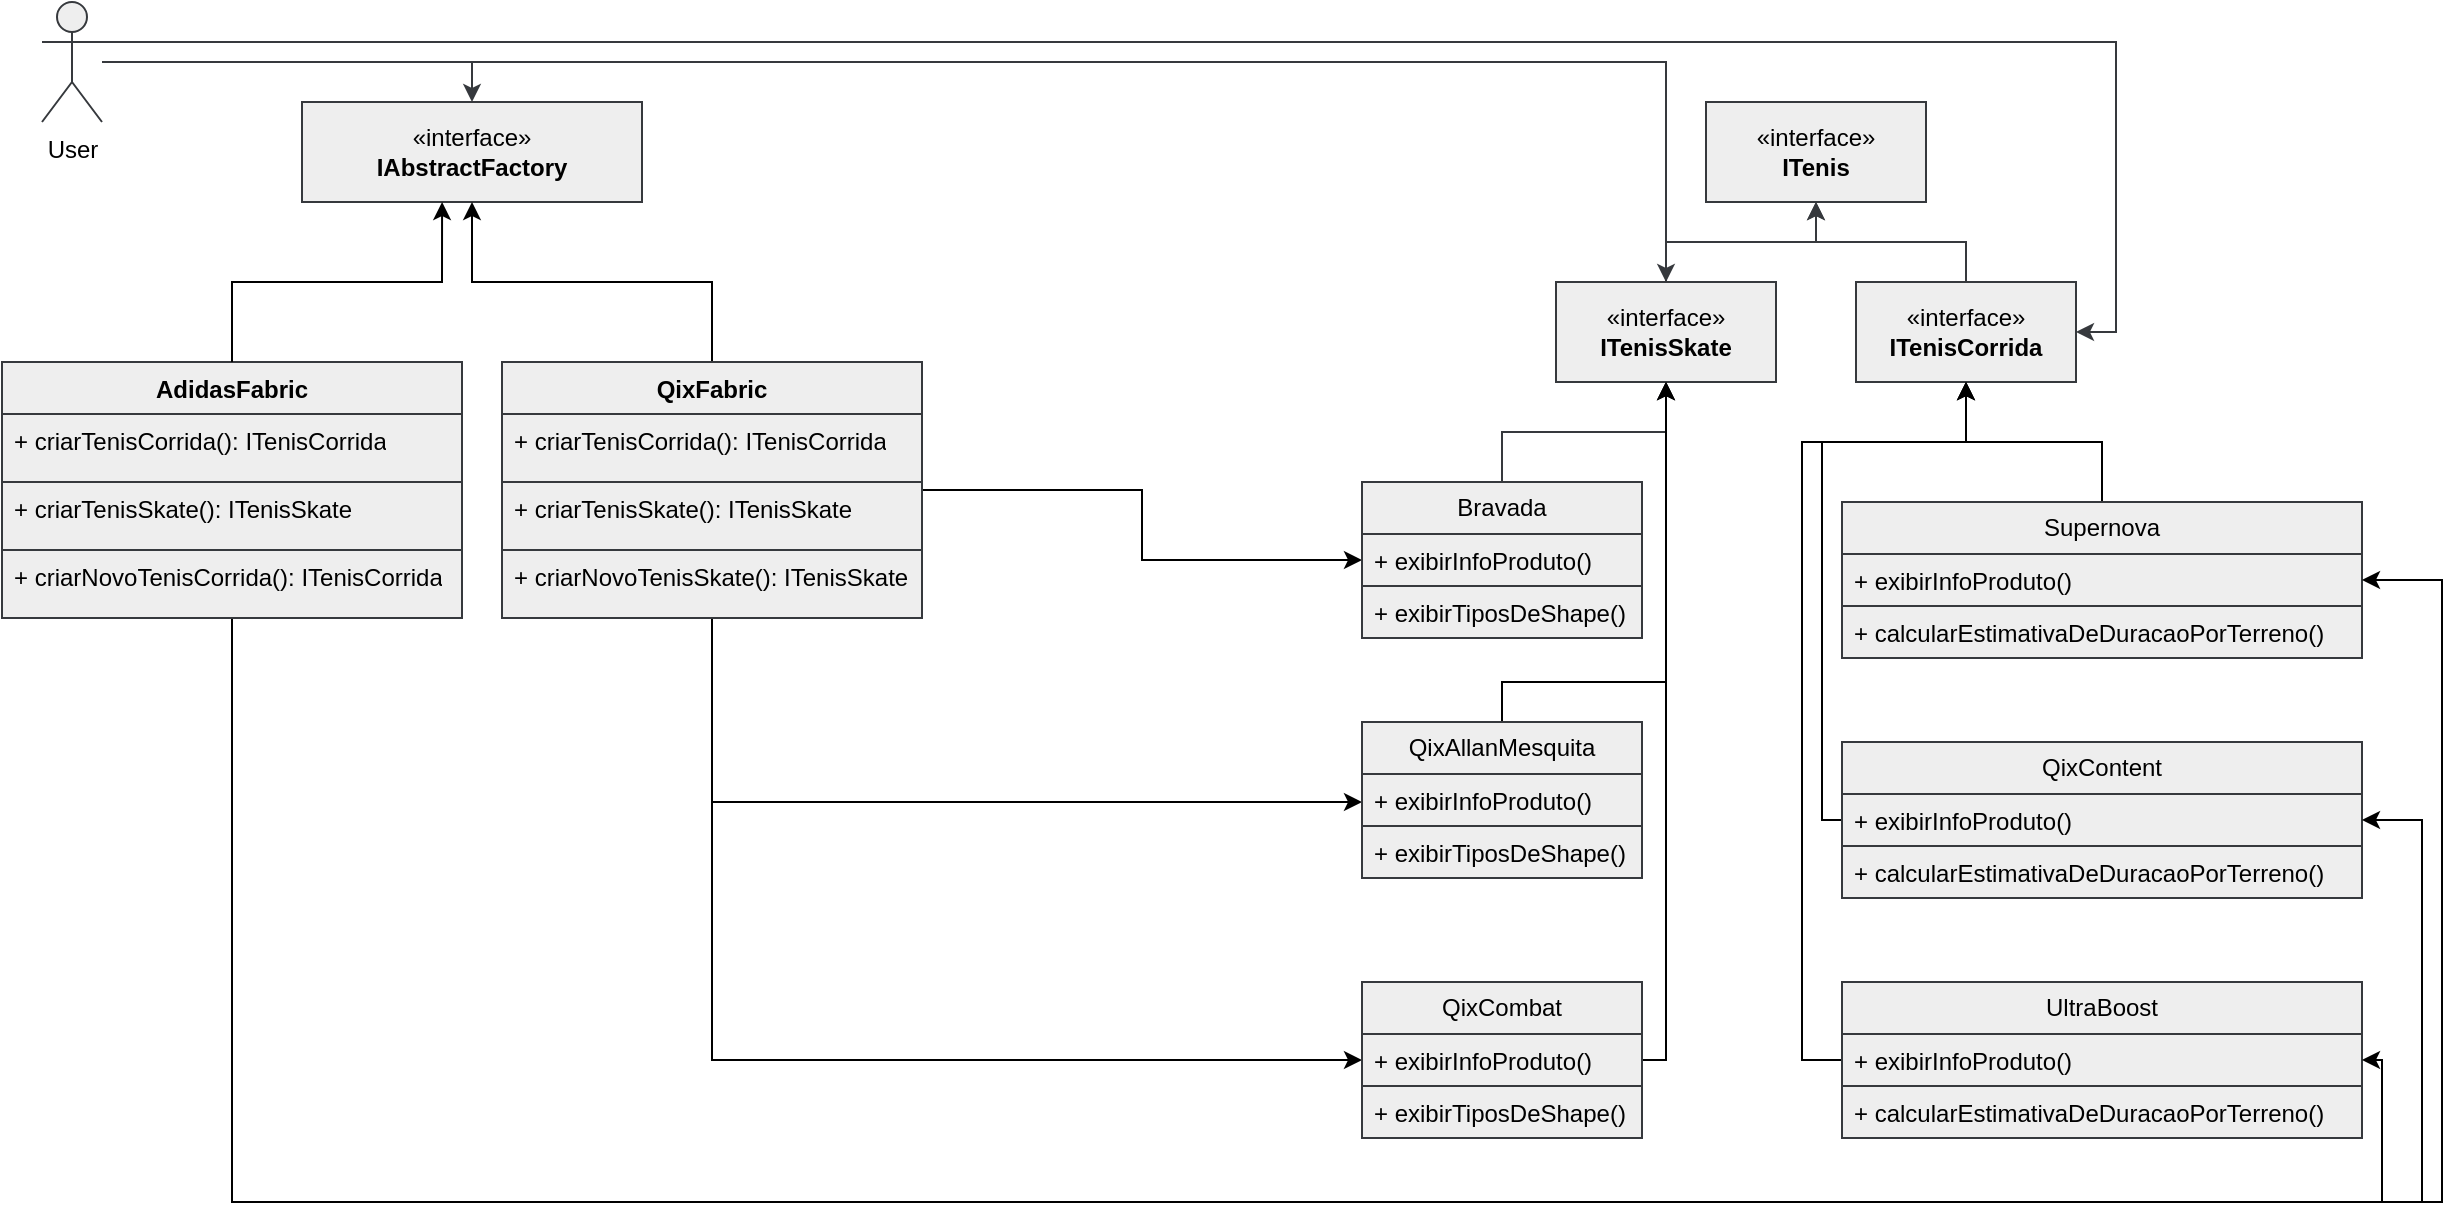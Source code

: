 <mxfile version="24.0.2" type="device">
  <diagram id="C5RBs43oDa-KdzZeNtuy" name="Page-1">
    <mxGraphModel dx="880" dy="434" grid="1" gridSize="10" guides="1" tooltips="1" connect="1" arrows="1" fold="1" page="1" pageScale="1" pageWidth="827" pageHeight="1169" math="0" shadow="0">
      <root>
        <mxCell id="WIyWlLk6GJQsqaUBKTNV-0" />
        <mxCell id="WIyWlLk6GJQsqaUBKTNV-1" parent="WIyWlLk6GJQsqaUBKTNV-0" />
        <mxCell id="bklwgOd4aa9scbPEdoBd-14" value="«interface»&lt;br&gt;&lt;span style=&quot;font-weight: 700;&quot;&gt;IAbstractFactory&lt;/span&gt;" style="html=1;whiteSpace=wrap;labelBackgroundColor=none;labelBorderColor=none;fillColor=#eeeeee;strokeColor=#36393d;" vertex="1" parent="WIyWlLk6GJQsqaUBKTNV-1">
          <mxGeometry x="170" y="90" width="170" height="50" as="geometry" />
        </mxCell>
        <mxCell id="bklwgOd4aa9scbPEdoBd-78" style="edgeStyle=orthogonalEdgeStyle;rounded=0;orthogonalLoop=1;jettySize=auto;html=1;entryX=0.5;entryY=1;entryDx=0;entryDy=0;" edge="1" parent="WIyWlLk6GJQsqaUBKTNV-1" source="bklwgOd4aa9scbPEdoBd-20" target="bklwgOd4aa9scbPEdoBd-14">
          <mxGeometry relative="1" as="geometry" />
        </mxCell>
        <mxCell id="bklwgOd4aa9scbPEdoBd-85" style="edgeStyle=orthogonalEdgeStyle;rounded=0;orthogonalLoop=1;jettySize=auto;html=1;" edge="1" parent="WIyWlLk6GJQsqaUBKTNV-1" source="bklwgOd4aa9scbPEdoBd-20" target="bklwgOd4aa9scbPEdoBd-34">
          <mxGeometry relative="1" as="geometry" />
        </mxCell>
        <mxCell id="bklwgOd4aa9scbPEdoBd-86" style="edgeStyle=orthogonalEdgeStyle;rounded=0;orthogonalLoop=1;jettySize=auto;html=1;" edge="1" parent="WIyWlLk6GJQsqaUBKTNV-1" source="bklwgOd4aa9scbPEdoBd-20" target="bklwgOd4aa9scbPEdoBd-47">
          <mxGeometry relative="1" as="geometry">
            <Array as="points">
              <mxPoint x="375" y="440" />
            </Array>
          </mxGeometry>
        </mxCell>
        <mxCell id="bklwgOd4aa9scbPEdoBd-87" style="edgeStyle=orthogonalEdgeStyle;rounded=0;orthogonalLoop=1;jettySize=auto;html=1;" edge="1" parent="WIyWlLk6GJQsqaUBKTNV-1" source="bklwgOd4aa9scbPEdoBd-20" target="bklwgOd4aa9scbPEdoBd-58">
          <mxGeometry relative="1" as="geometry">
            <Array as="points">
              <mxPoint x="375" y="569" />
            </Array>
          </mxGeometry>
        </mxCell>
        <mxCell id="bklwgOd4aa9scbPEdoBd-20" value="QixFabric" style="swimlane;fontStyle=1;align=center;verticalAlign=top;childLayout=stackLayout;horizontal=1;startSize=26;horizontalStack=0;resizeParent=1;resizeParentMax=0;resizeLast=0;collapsible=1;marginBottom=0;whiteSpace=wrap;html=1;labelBackgroundColor=none;labelBorderColor=none;fillColor=#eeeeee;strokeColor=#36393d;" vertex="1" parent="WIyWlLk6GJQsqaUBKTNV-1">
          <mxGeometry x="270" y="220" width="210" height="128" as="geometry" />
        </mxCell>
        <mxCell id="bklwgOd4aa9scbPEdoBd-21" value="+&amp;nbsp;criarTenisCorrida(): ITenisCorrida" style="text;align=left;verticalAlign=top;spacingLeft=4;spacingRight=4;overflow=hidden;rotatable=0;points=[[0,0.5],[1,0.5]];portConstraint=eastwest;whiteSpace=wrap;html=1;labelBackgroundColor=none;labelBorderColor=none;fillColor=#eeeeee;strokeColor=#36393d;" vertex="1" parent="bklwgOd4aa9scbPEdoBd-20">
          <mxGeometry y="26" width="210" height="34" as="geometry" />
        </mxCell>
        <mxCell id="bklwgOd4aa9scbPEdoBd-65" value="+ criarTenisSkate(): ITenisSkate" style="text;align=left;verticalAlign=top;spacingLeft=4;spacingRight=4;overflow=hidden;rotatable=0;points=[[0,0.5],[1,0.5]];portConstraint=eastwest;whiteSpace=wrap;html=1;labelBackgroundColor=none;labelBorderColor=none;fillColor=#eeeeee;strokeColor=#36393d;" vertex="1" parent="bklwgOd4aa9scbPEdoBd-20">
          <mxGeometry y="60" width="210" height="34" as="geometry" />
        </mxCell>
        <mxCell id="bklwgOd4aa9scbPEdoBd-67" value="+ criarNovoTenisSkate(): ITenisSkate" style="text;align=left;verticalAlign=top;spacingLeft=4;spacingRight=4;overflow=hidden;rotatable=0;points=[[0,0.5],[1,0.5]];portConstraint=eastwest;whiteSpace=wrap;html=1;labelBackgroundColor=none;labelBorderColor=none;fillColor=#eeeeee;strokeColor=#36393d;" vertex="1" parent="bklwgOd4aa9scbPEdoBd-20">
          <mxGeometry y="94" width="210" height="34" as="geometry" />
        </mxCell>
        <mxCell id="bklwgOd4aa9scbPEdoBd-24" value="«interface»&lt;br&gt;&lt;b&gt;ITenis&lt;/b&gt;" style="html=1;whiteSpace=wrap;labelBackgroundColor=none;labelBorderColor=none;fillColor=#eeeeee;strokeColor=#36393d;" vertex="1" parent="WIyWlLk6GJQsqaUBKTNV-1">
          <mxGeometry x="872" y="90" width="110" height="50" as="geometry" />
        </mxCell>
        <mxCell id="bklwgOd4aa9scbPEdoBd-31" style="edgeStyle=orthogonalEdgeStyle;rounded=0;orthogonalLoop=1;jettySize=auto;html=1;entryX=0.5;entryY=1;entryDx=0;entryDy=0;labelBackgroundColor=none;labelBorderColor=none;fillColor=#eeeeee;strokeColor=#36393d;" edge="1" parent="WIyWlLk6GJQsqaUBKTNV-1" source="bklwgOd4aa9scbPEdoBd-29" target="bklwgOd4aa9scbPEdoBd-24">
          <mxGeometry relative="1" as="geometry" />
        </mxCell>
        <mxCell id="bklwgOd4aa9scbPEdoBd-29" value="«interface»&lt;br&gt;&lt;b&gt;ITenisSkate&lt;/b&gt;" style="html=1;whiteSpace=wrap;labelBackgroundColor=none;labelBorderColor=none;fillColor=#eeeeee;strokeColor=#36393d;" vertex="1" parent="WIyWlLk6GJQsqaUBKTNV-1">
          <mxGeometry x="797" y="180" width="110" height="50" as="geometry" />
        </mxCell>
        <mxCell id="bklwgOd4aa9scbPEdoBd-32" style="edgeStyle=orthogonalEdgeStyle;rounded=0;orthogonalLoop=1;jettySize=auto;html=1;entryX=0.5;entryY=1;entryDx=0;entryDy=0;labelBackgroundColor=none;labelBorderColor=none;fillColor=#eeeeee;strokeColor=#36393d;" edge="1" parent="WIyWlLk6GJQsqaUBKTNV-1" source="bklwgOd4aa9scbPEdoBd-30" target="bklwgOd4aa9scbPEdoBd-24">
          <mxGeometry relative="1" as="geometry" />
        </mxCell>
        <mxCell id="bklwgOd4aa9scbPEdoBd-30" value="«interface»&lt;br&gt;&lt;b&gt;ITenisCorrida&lt;/b&gt;" style="html=1;whiteSpace=wrap;labelBackgroundColor=none;labelBorderColor=none;fillColor=#eeeeee;strokeColor=#36393d;" vertex="1" parent="WIyWlLk6GJQsqaUBKTNV-1">
          <mxGeometry x="947" y="180" width="110" height="50" as="geometry" />
        </mxCell>
        <mxCell id="bklwgOd4aa9scbPEdoBd-46" style="edgeStyle=orthogonalEdgeStyle;rounded=0;orthogonalLoop=1;jettySize=auto;html=1;labelBackgroundColor=none;labelBorderColor=none;fillColor=#eeeeee;strokeColor=#36393d;" edge="1" parent="WIyWlLk6GJQsqaUBKTNV-1" source="bklwgOd4aa9scbPEdoBd-33" target="bklwgOd4aa9scbPEdoBd-14">
          <mxGeometry relative="1" as="geometry">
            <Array as="points">
              <mxPoint x="255" y="70" />
            </Array>
          </mxGeometry>
        </mxCell>
        <mxCell id="bklwgOd4aa9scbPEdoBd-55" style="edgeStyle=orthogonalEdgeStyle;rounded=0;orthogonalLoop=1;jettySize=auto;html=1;labelBackgroundColor=none;labelBorderColor=none;fillColor=#eeeeee;strokeColor=#36393d;" edge="1" parent="WIyWlLk6GJQsqaUBKTNV-1" source="bklwgOd4aa9scbPEdoBd-33" target="bklwgOd4aa9scbPEdoBd-29">
          <mxGeometry relative="1" as="geometry" />
        </mxCell>
        <mxCell id="bklwgOd4aa9scbPEdoBd-56" style="edgeStyle=orthogonalEdgeStyle;rounded=0;orthogonalLoop=1;jettySize=auto;html=1;entryX=1;entryY=0.5;entryDx=0;entryDy=0;labelBackgroundColor=none;labelBorderColor=none;fillColor=#eeeeee;strokeColor=#36393d;" edge="1" parent="WIyWlLk6GJQsqaUBKTNV-1" source="bklwgOd4aa9scbPEdoBd-33" target="bklwgOd4aa9scbPEdoBd-30">
          <mxGeometry relative="1" as="geometry">
            <Array as="points">
              <mxPoint x="1077" y="60" />
              <mxPoint x="1077" y="205" />
            </Array>
          </mxGeometry>
        </mxCell>
        <mxCell id="bklwgOd4aa9scbPEdoBd-33" value="User&lt;div&gt;&lt;br&gt;&lt;/div&gt;" style="shape=umlActor;verticalLabelPosition=bottom;verticalAlign=top;html=1;labelBackgroundColor=none;labelBorderColor=none;fillColor=#eeeeee;strokeColor=#36393d;" vertex="1" parent="WIyWlLk6GJQsqaUBKTNV-1">
          <mxGeometry x="40" y="40" width="30" height="60" as="geometry" />
        </mxCell>
        <mxCell id="bklwgOd4aa9scbPEdoBd-41" style="edgeStyle=orthogonalEdgeStyle;rounded=0;orthogonalLoop=1;jettySize=auto;html=1;labelBackgroundColor=none;labelBorderColor=none;fillColor=#eeeeee;strokeColor=#36393d;" edge="1" parent="WIyWlLk6GJQsqaUBKTNV-1" source="bklwgOd4aa9scbPEdoBd-34" target="bklwgOd4aa9scbPEdoBd-29">
          <mxGeometry relative="1" as="geometry" />
        </mxCell>
        <mxCell id="bklwgOd4aa9scbPEdoBd-34" value="Bravada" style="swimlane;fontStyle=0;childLayout=stackLayout;horizontal=1;startSize=26;horizontalStack=0;resizeParent=1;resizeParentMax=0;resizeLast=0;collapsible=1;marginBottom=0;whiteSpace=wrap;html=1;labelBackgroundColor=none;labelBorderColor=none;fillColor=#eeeeee;strokeColor=#36393d;" vertex="1" parent="WIyWlLk6GJQsqaUBKTNV-1">
          <mxGeometry x="700" y="280" width="140" height="78" as="geometry" />
        </mxCell>
        <mxCell id="bklwgOd4aa9scbPEdoBd-35" value="+&amp;nbsp;exibirInfoProduto()" style="text;align=left;verticalAlign=top;spacingLeft=4;spacingRight=4;overflow=hidden;rotatable=0;points=[[0,0.5],[1,0.5]];portConstraint=eastwest;whiteSpace=wrap;html=1;labelBackgroundColor=none;labelBorderColor=none;fillColor=#eeeeee;strokeColor=#36393d;" vertex="1" parent="bklwgOd4aa9scbPEdoBd-34">
          <mxGeometry y="26" width="140" height="26" as="geometry" />
        </mxCell>
        <mxCell id="bklwgOd4aa9scbPEdoBd-36" value="+&amp;nbsp;exibirTiposDeShape()" style="text;align=left;verticalAlign=top;spacingLeft=4;spacingRight=4;overflow=hidden;rotatable=0;points=[[0,0.5],[1,0.5]];portConstraint=eastwest;whiteSpace=wrap;html=1;labelBackgroundColor=none;labelBorderColor=none;fillColor=#eeeeee;strokeColor=#36393d;" vertex="1" parent="bklwgOd4aa9scbPEdoBd-34">
          <mxGeometry y="52" width="140" height="26" as="geometry" />
        </mxCell>
        <mxCell id="bklwgOd4aa9scbPEdoBd-81" style="edgeStyle=orthogonalEdgeStyle;rounded=0;orthogonalLoop=1;jettySize=auto;html=1;" edge="1" parent="WIyWlLk6GJQsqaUBKTNV-1" source="bklwgOd4aa9scbPEdoBd-38" target="bklwgOd4aa9scbPEdoBd-30">
          <mxGeometry relative="1" as="geometry" />
        </mxCell>
        <mxCell id="bklwgOd4aa9scbPEdoBd-38" value="Supernova" style="swimlane;fontStyle=0;childLayout=stackLayout;horizontal=1;startSize=26;horizontalStack=0;resizeParent=1;resizeParentMax=0;resizeLast=0;collapsible=1;marginBottom=0;whiteSpace=wrap;html=1;labelBackgroundColor=none;rounded=0;labelBorderColor=none;fillColor=#eeeeee;strokeColor=#36393d;" vertex="1" parent="WIyWlLk6GJQsqaUBKTNV-1">
          <mxGeometry x="940" y="290" width="260" height="78" as="geometry" />
        </mxCell>
        <mxCell id="bklwgOd4aa9scbPEdoBd-39" value="+&amp;nbsp;exibirInfoProduto()" style="text;align=left;verticalAlign=top;spacingLeft=4;spacingRight=4;overflow=hidden;rotatable=0;points=[[0,0.5],[1,0.5]];portConstraint=eastwest;whiteSpace=wrap;html=1;labelBackgroundColor=none;labelBorderColor=none;fillColor=#eeeeee;strokeColor=#36393d;" vertex="1" parent="bklwgOd4aa9scbPEdoBd-38">
          <mxGeometry y="26" width="260" height="26" as="geometry" />
        </mxCell>
        <mxCell id="bklwgOd4aa9scbPEdoBd-40" value="+ calcularEstimativaDeDuracaoPorTerreno()" style="text;align=left;verticalAlign=top;spacingLeft=4;spacingRight=4;overflow=hidden;rotatable=0;points=[[0,0.5],[1,0.5]];portConstraint=eastwest;whiteSpace=wrap;html=1;labelBackgroundColor=none;labelBorderColor=none;fillColor=#eeeeee;strokeColor=#36393d;" vertex="1" parent="bklwgOd4aa9scbPEdoBd-38">
          <mxGeometry y="52" width="260" height="26" as="geometry" />
        </mxCell>
        <mxCell id="bklwgOd4aa9scbPEdoBd-79" style="edgeStyle=orthogonalEdgeStyle;rounded=0;orthogonalLoop=1;jettySize=auto;html=1;entryX=0.5;entryY=1;entryDx=0;entryDy=0;" edge="1" parent="WIyWlLk6GJQsqaUBKTNV-1" source="bklwgOd4aa9scbPEdoBd-47" target="bklwgOd4aa9scbPEdoBd-29">
          <mxGeometry relative="1" as="geometry">
            <Array as="points">
              <mxPoint x="770" y="380" />
              <mxPoint x="852" y="380" />
            </Array>
          </mxGeometry>
        </mxCell>
        <mxCell id="bklwgOd4aa9scbPEdoBd-47" value="QixAllanMesquita" style="swimlane;fontStyle=0;childLayout=stackLayout;horizontal=1;startSize=26;horizontalStack=0;resizeParent=1;resizeParentMax=0;resizeLast=0;collapsible=1;marginBottom=0;whiteSpace=wrap;html=1;labelBackgroundColor=none;labelBorderColor=none;fillColor=#eeeeee;strokeColor=#36393d;" vertex="1" parent="WIyWlLk6GJQsqaUBKTNV-1">
          <mxGeometry x="700" y="400" width="140" height="78" as="geometry" />
        </mxCell>
        <mxCell id="bklwgOd4aa9scbPEdoBd-48" value="+&amp;nbsp;exibirInfoProduto()" style="text;align=left;verticalAlign=top;spacingLeft=4;spacingRight=4;overflow=hidden;rotatable=0;points=[[0,0.5],[1,0.5]];portConstraint=eastwest;whiteSpace=wrap;html=1;labelBackgroundColor=none;labelBorderColor=none;fillColor=#eeeeee;strokeColor=#36393d;" vertex="1" parent="bklwgOd4aa9scbPEdoBd-47">
          <mxGeometry y="26" width="140" height="26" as="geometry" />
        </mxCell>
        <mxCell id="bklwgOd4aa9scbPEdoBd-49" value="+&amp;nbsp;exibirTiposDeShape()" style="text;align=left;verticalAlign=top;spacingLeft=4;spacingRight=4;overflow=hidden;rotatable=0;points=[[0,0.5],[1,0.5]];portConstraint=eastwest;whiteSpace=wrap;html=1;labelBackgroundColor=none;labelBorderColor=none;fillColor=#eeeeee;strokeColor=#36393d;" vertex="1" parent="bklwgOd4aa9scbPEdoBd-47">
          <mxGeometry y="52" width="140" height="26" as="geometry" />
        </mxCell>
        <mxCell id="bklwgOd4aa9scbPEdoBd-82" style="edgeStyle=orthogonalEdgeStyle;rounded=0;orthogonalLoop=1;jettySize=auto;html=1;entryX=0.5;entryY=1;entryDx=0;entryDy=0;" edge="1" parent="WIyWlLk6GJQsqaUBKTNV-1" source="bklwgOd4aa9scbPEdoBd-50" target="bklwgOd4aa9scbPEdoBd-30">
          <mxGeometry relative="1" as="geometry">
            <Array as="points">
              <mxPoint x="930" y="449" />
              <mxPoint x="930" y="260" />
              <mxPoint x="1002" y="260" />
            </Array>
          </mxGeometry>
        </mxCell>
        <mxCell id="bklwgOd4aa9scbPEdoBd-50" value="QixContent" style="swimlane;fontStyle=0;childLayout=stackLayout;horizontal=1;startSize=26;horizontalStack=0;resizeParent=1;resizeParentMax=0;resizeLast=0;collapsible=1;marginBottom=0;whiteSpace=wrap;html=1;labelBackgroundColor=none;labelBorderColor=none;fillColor=#eeeeee;strokeColor=#36393d;" vertex="1" parent="WIyWlLk6GJQsqaUBKTNV-1">
          <mxGeometry x="940" y="410" width="260" height="78" as="geometry" />
        </mxCell>
        <mxCell id="bklwgOd4aa9scbPEdoBd-51" value="+&amp;nbsp;exibirInfoProduto()" style="text;align=left;verticalAlign=top;spacingLeft=4;spacingRight=4;overflow=hidden;rotatable=0;points=[[0,0.5],[1,0.5]];portConstraint=eastwest;whiteSpace=wrap;html=1;labelBackgroundColor=none;labelBorderColor=none;fillColor=#eeeeee;strokeColor=#36393d;" vertex="1" parent="bklwgOd4aa9scbPEdoBd-50">
          <mxGeometry y="26" width="260" height="26" as="geometry" />
        </mxCell>
        <mxCell id="bklwgOd4aa9scbPEdoBd-52" value="+ calcularEstimativaDeDuracaoPorTerreno()" style="text;align=left;verticalAlign=top;spacingLeft=4;spacingRight=4;overflow=hidden;rotatable=0;points=[[0,0.5],[1,0.5]];portConstraint=eastwest;whiteSpace=wrap;html=1;labelBackgroundColor=none;labelBorderColor=none;fillColor=#eeeeee;strokeColor=#36393d;" vertex="1" parent="bklwgOd4aa9scbPEdoBd-50">
          <mxGeometry y="52" width="260" height="26" as="geometry" />
        </mxCell>
        <mxCell id="bklwgOd4aa9scbPEdoBd-80" style="edgeStyle=orthogonalEdgeStyle;rounded=0;orthogonalLoop=1;jettySize=auto;html=1;entryX=0.5;entryY=1;entryDx=0;entryDy=0;" edge="1" parent="WIyWlLk6GJQsqaUBKTNV-1" source="bklwgOd4aa9scbPEdoBd-58" target="bklwgOd4aa9scbPEdoBd-29">
          <mxGeometry relative="1" as="geometry">
            <Array as="points">
              <mxPoint x="852" y="569" />
            </Array>
          </mxGeometry>
        </mxCell>
        <mxCell id="bklwgOd4aa9scbPEdoBd-58" value="QixCombat" style="swimlane;fontStyle=0;childLayout=stackLayout;horizontal=1;startSize=26;horizontalStack=0;resizeParent=1;resizeParentMax=0;resizeLast=0;collapsible=1;marginBottom=0;whiteSpace=wrap;html=1;labelBackgroundColor=none;labelBorderColor=none;fillColor=#eeeeee;strokeColor=#36393d;" vertex="1" parent="WIyWlLk6GJQsqaUBKTNV-1">
          <mxGeometry x="700" y="530" width="140" height="78" as="geometry" />
        </mxCell>
        <mxCell id="bklwgOd4aa9scbPEdoBd-59" value="+&amp;nbsp;exibirInfoProduto()" style="text;align=left;verticalAlign=top;spacingLeft=4;spacingRight=4;overflow=hidden;rotatable=0;points=[[0,0.5],[1,0.5]];portConstraint=eastwest;whiteSpace=wrap;html=1;labelBackgroundColor=none;labelBorderColor=none;fillColor=#eeeeee;strokeColor=#36393d;" vertex="1" parent="bklwgOd4aa9scbPEdoBd-58">
          <mxGeometry y="26" width="140" height="26" as="geometry" />
        </mxCell>
        <mxCell id="bklwgOd4aa9scbPEdoBd-60" value="+&amp;nbsp;exibirTiposDeShape()" style="text;align=left;verticalAlign=top;spacingLeft=4;spacingRight=4;overflow=hidden;rotatable=0;points=[[0,0.5],[1,0.5]];portConstraint=eastwest;whiteSpace=wrap;html=1;labelBackgroundColor=none;labelBorderColor=none;fillColor=#eeeeee;strokeColor=#36393d;" vertex="1" parent="bklwgOd4aa9scbPEdoBd-58">
          <mxGeometry y="52" width="140" height="26" as="geometry" />
        </mxCell>
        <mxCell id="bklwgOd4aa9scbPEdoBd-84" style="edgeStyle=orthogonalEdgeStyle;rounded=0;orthogonalLoop=1;jettySize=auto;html=1;entryX=0.5;entryY=1;entryDx=0;entryDy=0;" edge="1" parent="WIyWlLk6GJQsqaUBKTNV-1" source="bklwgOd4aa9scbPEdoBd-61" target="bklwgOd4aa9scbPEdoBd-30">
          <mxGeometry relative="1" as="geometry">
            <Array as="points">
              <mxPoint x="920" y="569" />
              <mxPoint x="920" y="260" />
              <mxPoint x="1002" y="260" />
            </Array>
          </mxGeometry>
        </mxCell>
        <mxCell id="bklwgOd4aa9scbPEdoBd-61" value="UltraBoost" style="swimlane;fontStyle=0;childLayout=stackLayout;horizontal=1;startSize=26;horizontalStack=0;resizeParent=1;resizeParentMax=0;resizeLast=0;collapsible=1;marginBottom=0;whiteSpace=wrap;html=1;labelBackgroundColor=none;labelBorderColor=none;fillColor=#eeeeee;strokeColor=#36393d;" vertex="1" parent="WIyWlLk6GJQsqaUBKTNV-1">
          <mxGeometry x="940" y="530" width="260" height="78" as="geometry" />
        </mxCell>
        <mxCell id="bklwgOd4aa9scbPEdoBd-62" value="+&amp;nbsp;exibirInfoProduto()" style="text;align=left;verticalAlign=top;spacingLeft=4;spacingRight=4;overflow=hidden;rotatable=0;points=[[0,0.5],[1,0.5]];portConstraint=eastwest;whiteSpace=wrap;html=1;labelBackgroundColor=none;labelBorderColor=none;fillColor=#eeeeee;strokeColor=#36393d;" vertex="1" parent="bklwgOd4aa9scbPEdoBd-61">
          <mxGeometry y="26" width="260" height="26" as="geometry" />
        </mxCell>
        <mxCell id="bklwgOd4aa9scbPEdoBd-63" value="+ calcularEstimativaDeDuracaoPorTerreno()" style="text;align=left;verticalAlign=top;spacingLeft=4;spacingRight=4;overflow=hidden;rotatable=0;points=[[0,0.5],[1,0.5]];portConstraint=eastwest;whiteSpace=wrap;html=1;labelBackgroundColor=none;labelBorderColor=none;fillColor=#eeeeee;strokeColor=#36393d;" vertex="1" parent="bklwgOd4aa9scbPEdoBd-61">
          <mxGeometry y="52" width="260" height="26" as="geometry" />
        </mxCell>
        <mxCell id="bklwgOd4aa9scbPEdoBd-88" style="edgeStyle=orthogonalEdgeStyle;rounded=0;orthogonalLoop=1;jettySize=auto;html=1;" edge="1" parent="WIyWlLk6GJQsqaUBKTNV-1" source="bklwgOd4aa9scbPEdoBd-72" target="bklwgOd4aa9scbPEdoBd-38">
          <mxGeometry relative="1" as="geometry">
            <Array as="points">
              <mxPoint x="135" y="640" />
              <mxPoint x="1240" y="640" />
              <mxPoint x="1240" y="329" />
            </Array>
          </mxGeometry>
        </mxCell>
        <mxCell id="bklwgOd4aa9scbPEdoBd-89" style="edgeStyle=orthogonalEdgeStyle;rounded=0;orthogonalLoop=1;jettySize=auto;html=1;" edge="1" parent="WIyWlLk6GJQsqaUBKTNV-1" source="bklwgOd4aa9scbPEdoBd-72" target="bklwgOd4aa9scbPEdoBd-50">
          <mxGeometry relative="1" as="geometry">
            <Array as="points">
              <mxPoint x="135" y="640" />
              <mxPoint x="1230" y="640" />
              <mxPoint x="1230" y="449" />
            </Array>
          </mxGeometry>
        </mxCell>
        <mxCell id="bklwgOd4aa9scbPEdoBd-90" style="edgeStyle=orthogonalEdgeStyle;rounded=0;orthogonalLoop=1;jettySize=auto;html=1;" edge="1" parent="WIyWlLk6GJQsqaUBKTNV-1" source="bklwgOd4aa9scbPEdoBd-72" target="bklwgOd4aa9scbPEdoBd-61">
          <mxGeometry relative="1" as="geometry">
            <Array as="points">
              <mxPoint x="135" y="640" />
              <mxPoint x="1210" y="640" />
              <mxPoint x="1210" y="569" />
            </Array>
          </mxGeometry>
        </mxCell>
        <mxCell id="bklwgOd4aa9scbPEdoBd-72" value="AdidasFabric" style="swimlane;fontStyle=1;align=center;verticalAlign=top;childLayout=stackLayout;horizontal=1;startSize=26;horizontalStack=0;resizeParent=1;resizeParentMax=0;resizeLast=0;collapsible=1;marginBottom=0;whiteSpace=wrap;html=1;labelBackgroundColor=none;labelBorderColor=none;fillColor=#eeeeee;strokeColor=#36393d;" vertex="1" parent="WIyWlLk6GJQsqaUBKTNV-1">
          <mxGeometry x="20" y="220" width="230" height="128" as="geometry" />
        </mxCell>
        <mxCell id="bklwgOd4aa9scbPEdoBd-73" value="+&amp;nbsp;criarTenisCorrida(): ITenisCorrida" style="text;align=left;verticalAlign=top;spacingLeft=4;spacingRight=4;overflow=hidden;rotatable=0;points=[[0,0.5],[1,0.5]];portConstraint=eastwest;whiteSpace=wrap;html=1;labelBackgroundColor=none;labelBorderColor=none;fillColor=#eeeeee;strokeColor=#36393d;" vertex="1" parent="bklwgOd4aa9scbPEdoBd-72">
          <mxGeometry y="26" width="230" height="34" as="geometry" />
        </mxCell>
        <mxCell id="bklwgOd4aa9scbPEdoBd-74" value="+ criarTenisSkate(): ITenisSkate" style="text;align=left;verticalAlign=top;spacingLeft=4;spacingRight=4;overflow=hidden;rotatable=0;points=[[0,0.5],[1,0.5]];portConstraint=eastwest;whiteSpace=wrap;html=1;labelBackgroundColor=none;labelBorderColor=none;fillColor=#eeeeee;strokeColor=#36393d;" vertex="1" parent="bklwgOd4aa9scbPEdoBd-72">
          <mxGeometry y="60" width="230" height="34" as="geometry" />
        </mxCell>
        <mxCell id="bklwgOd4aa9scbPEdoBd-75" value="+&amp;nbsp;criarNovoTenisCorrida(): ITenisCorrida" style="text;align=left;verticalAlign=top;spacingLeft=4;spacingRight=4;overflow=hidden;rotatable=0;points=[[0,0.5],[1,0.5]];portConstraint=eastwest;whiteSpace=wrap;html=1;labelBackgroundColor=none;labelBorderColor=none;fillColor=#eeeeee;strokeColor=#36393d;" vertex="1" parent="bklwgOd4aa9scbPEdoBd-72">
          <mxGeometry y="94" width="230" height="34" as="geometry" />
        </mxCell>
        <mxCell id="bklwgOd4aa9scbPEdoBd-77" style="edgeStyle=orthogonalEdgeStyle;rounded=0;orthogonalLoop=1;jettySize=auto;html=1;entryX=0.412;entryY=1;entryDx=0;entryDy=0;entryPerimeter=0;" edge="1" parent="WIyWlLk6GJQsqaUBKTNV-1" source="bklwgOd4aa9scbPEdoBd-72" target="bklwgOd4aa9scbPEdoBd-14">
          <mxGeometry relative="1" as="geometry" />
        </mxCell>
      </root>
    </mxGraphModel>
  </diagram>
</mxfile>
